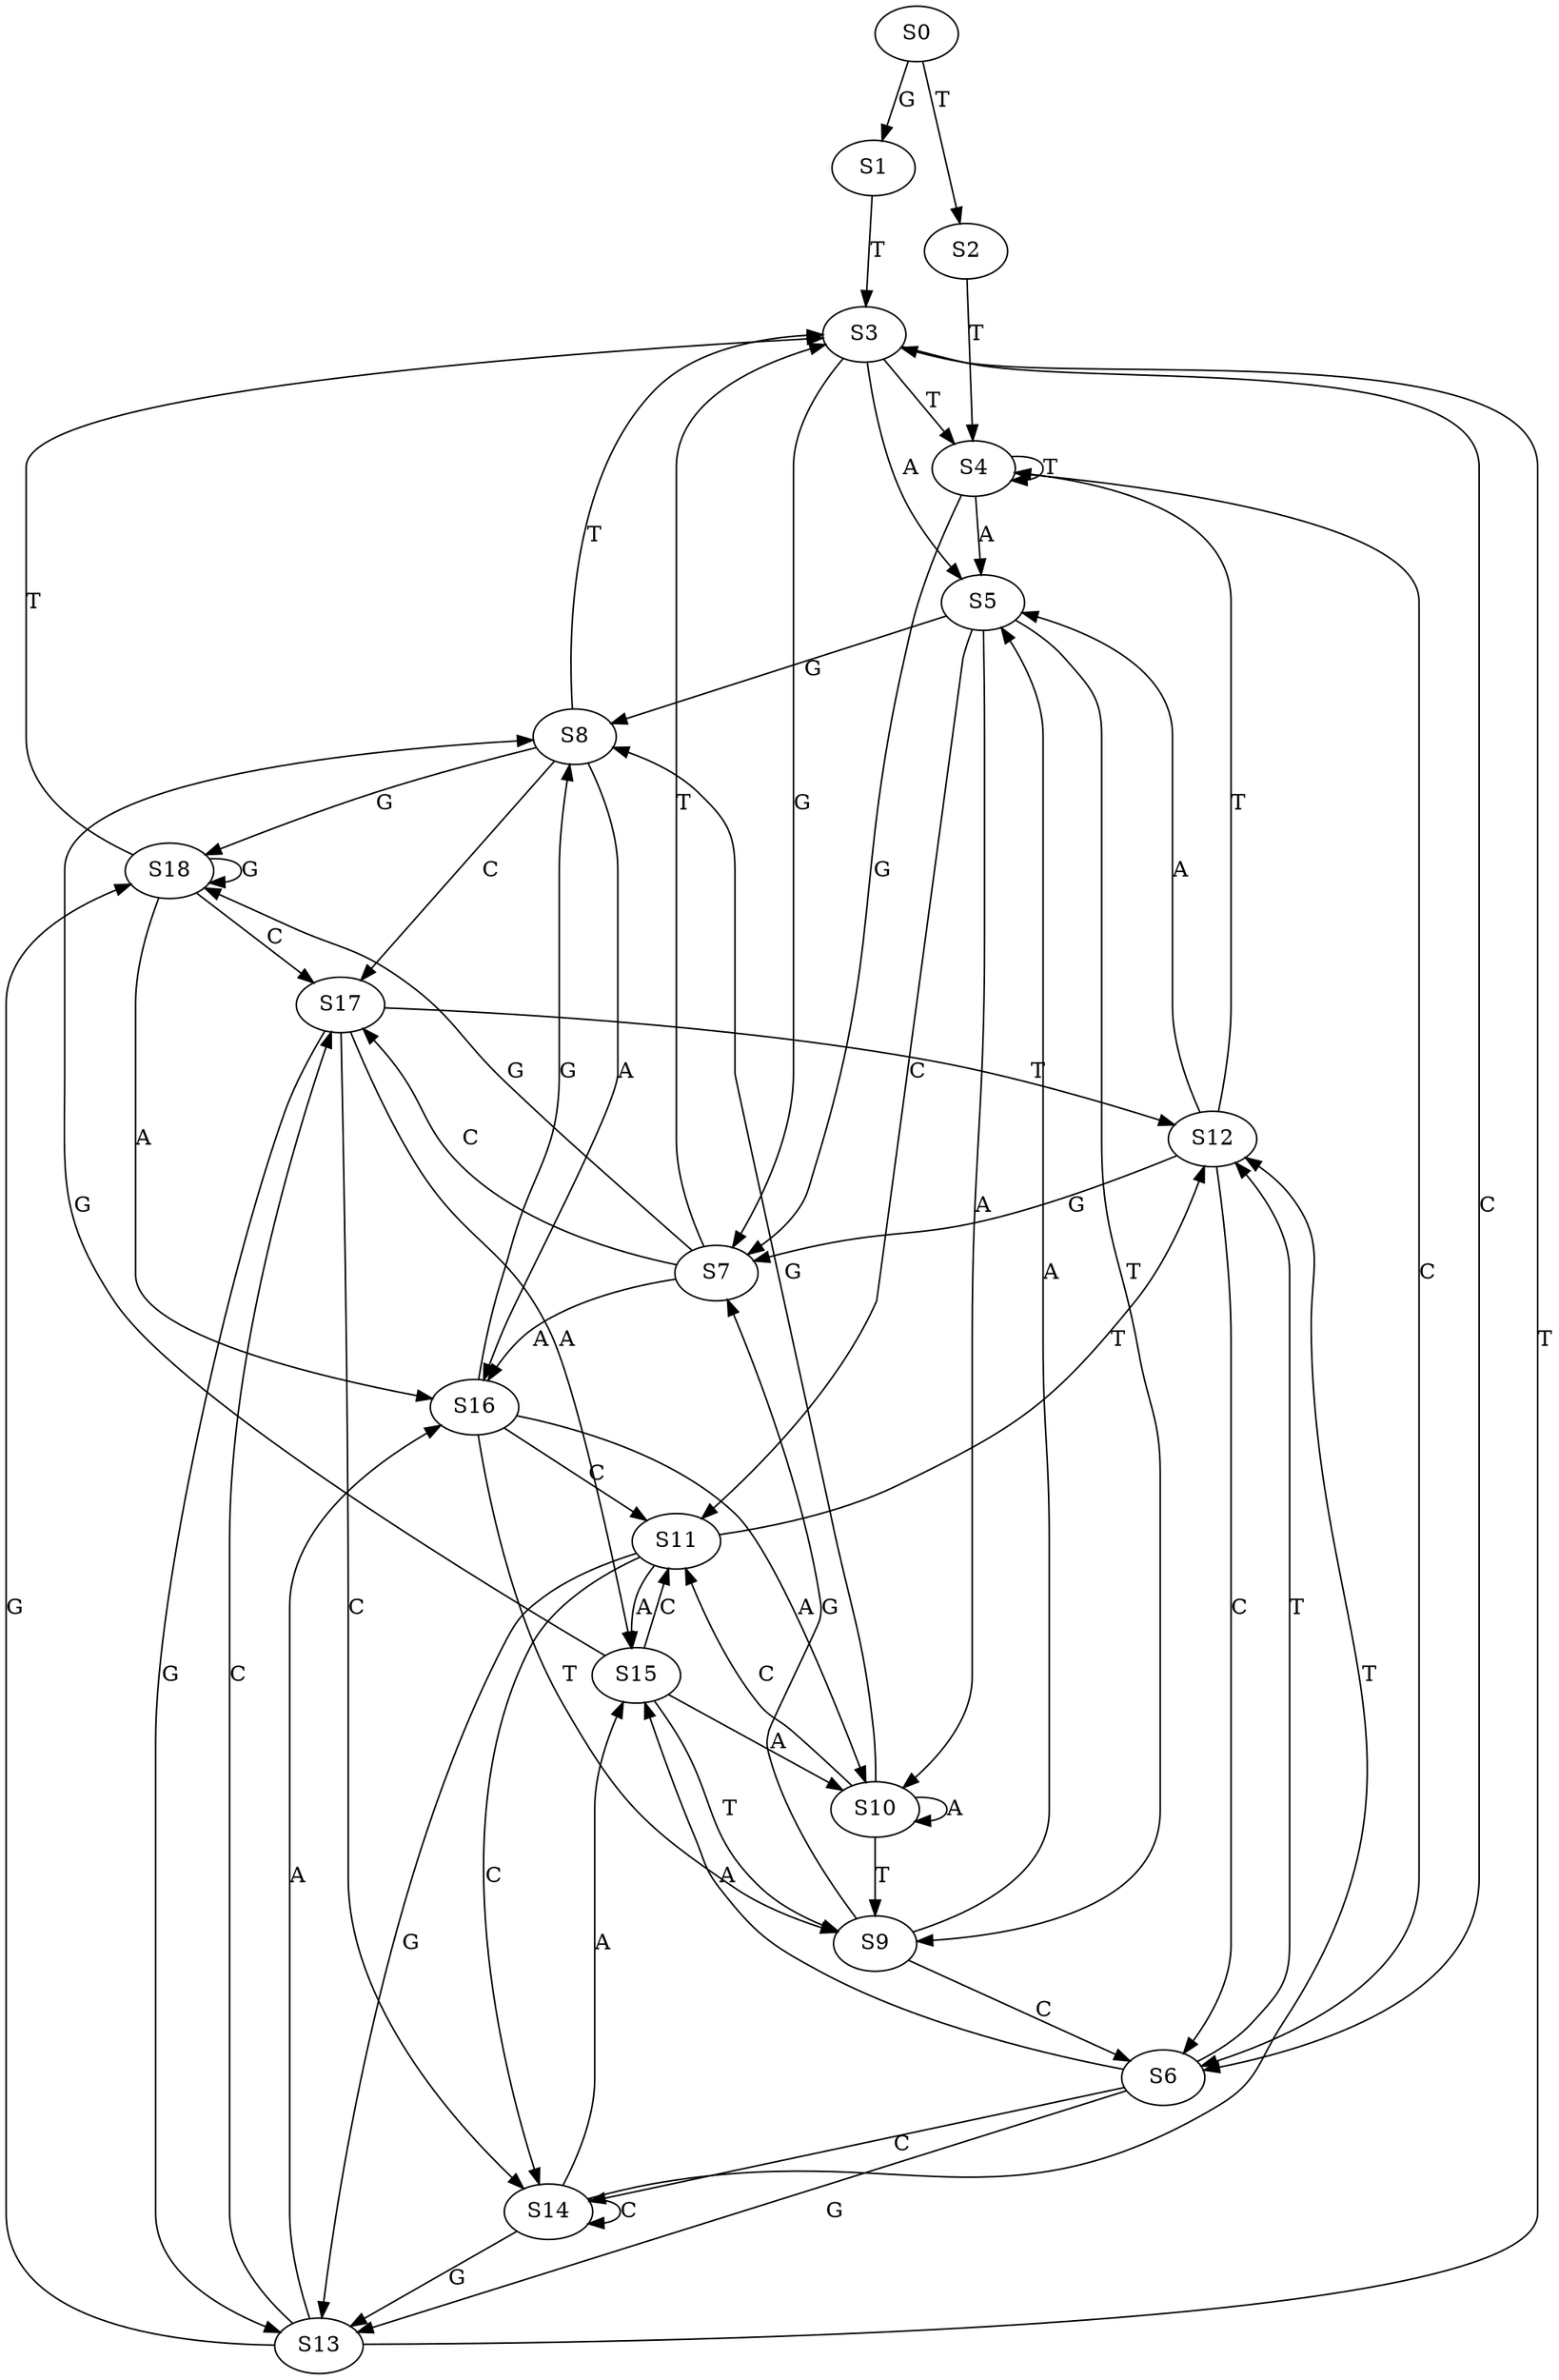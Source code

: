 strict digraph  {
	S0 -> S1 [ label = G ];
	S0 -> S2 [ label = T ];
	S1 -> S3 [ label = T ];
	S2 -> S4 [ label = T ];
	S3 -> S5 [ label = A ];
	S3 -> S6 [ label = C ];
	S3 -> S7 [ label = G ];
	S3 -> S4 [ label = T ];
	S4 -> S6 [ label = C ];
	S4 -> S5 [ label = A ];
	S4 -> S7 [ label = G ];
	S4 -> S4 [ label = T ];
	S5 -> S8 [ label = G ];
	S5 -> S9 [ label = T ];
	S5 -> S10 [ label = A ];
	S5 -> S11 [ label = C ];
	S6 -> S12 [ label = T ];
	S6 -> S13 [ label = G ];
	S6 -> S14 [ label = C ];
	S6 -> S15 [ label = A ];
	S7 -> S16 [ label = A ];
	S7 -> S3 [ label = T ];
	S7 -> S17 [ label = C ];
	S7 -> S18 [ label = G ];
	S8 -> S3 [ label = T ];
	S8 -> S18 [ label = G ];
	S8 -> S16 [ label = A ];
	S8 -> S17 [ label = C ];
	S9 -> S5 [ label = A ];
	S9 -> S6 [ label = C ];
	S9 -> S7 [ label = G ];
	S10 -> S9 [ label = T ];
	S10 -> S11 [ label = C ];
	S10 -> S8 [ label = G ];
	S10 -> S10 [ label = A ];
	S11 -> S15 [ label = A ];
	S11 -> S12 [ label = T ];
	S11 -> S14 [ label = C ];
	S11 -> S13 [ label = G ];
	S12 -> S7 [ label = G ];
	S12 -> S6 [ label = C ];
	S12 -> S5 [ label = A ];
	S12 -> S4 [ label = T ];
	S13 -> S18 [ label = G ];
	S13 -> S3 [ label = T ];
	S13 -> S16 [ label = A ];
	S13 -> S17 [ label = C ];
	S14 -> S13 [ label = G ];
	S14 -> S14 [ label = C ];
	S14 -> S15 [ label = A ];
	S14 -> S12 [ label = T ];
	S15 -> S8 [ label = G ];
	S15 -> S9 [ label = T ];
	S15 -> S11 [ label = C ];
	S15 -> S10 [ label = A ];
	S16 -> S8 [ label = G ];
	S16 -> S10 [ label = A ];
	S16 -> S11 [ label = C ];
	S16 -> S9 [ label = T ];
	S17 -> S14 [ label = C ];
	S17 -> S12 [ label = T ];
	S17 -> S13 [ label = G ];
	S17 -> S15 [ label = A ];
	S18 -> S16 [ label = A ];
	S18 -> S3 [ label = T ];
	S18 -> S18 [ label = G ];
	S18 -> S17 [ label = C ];
}
